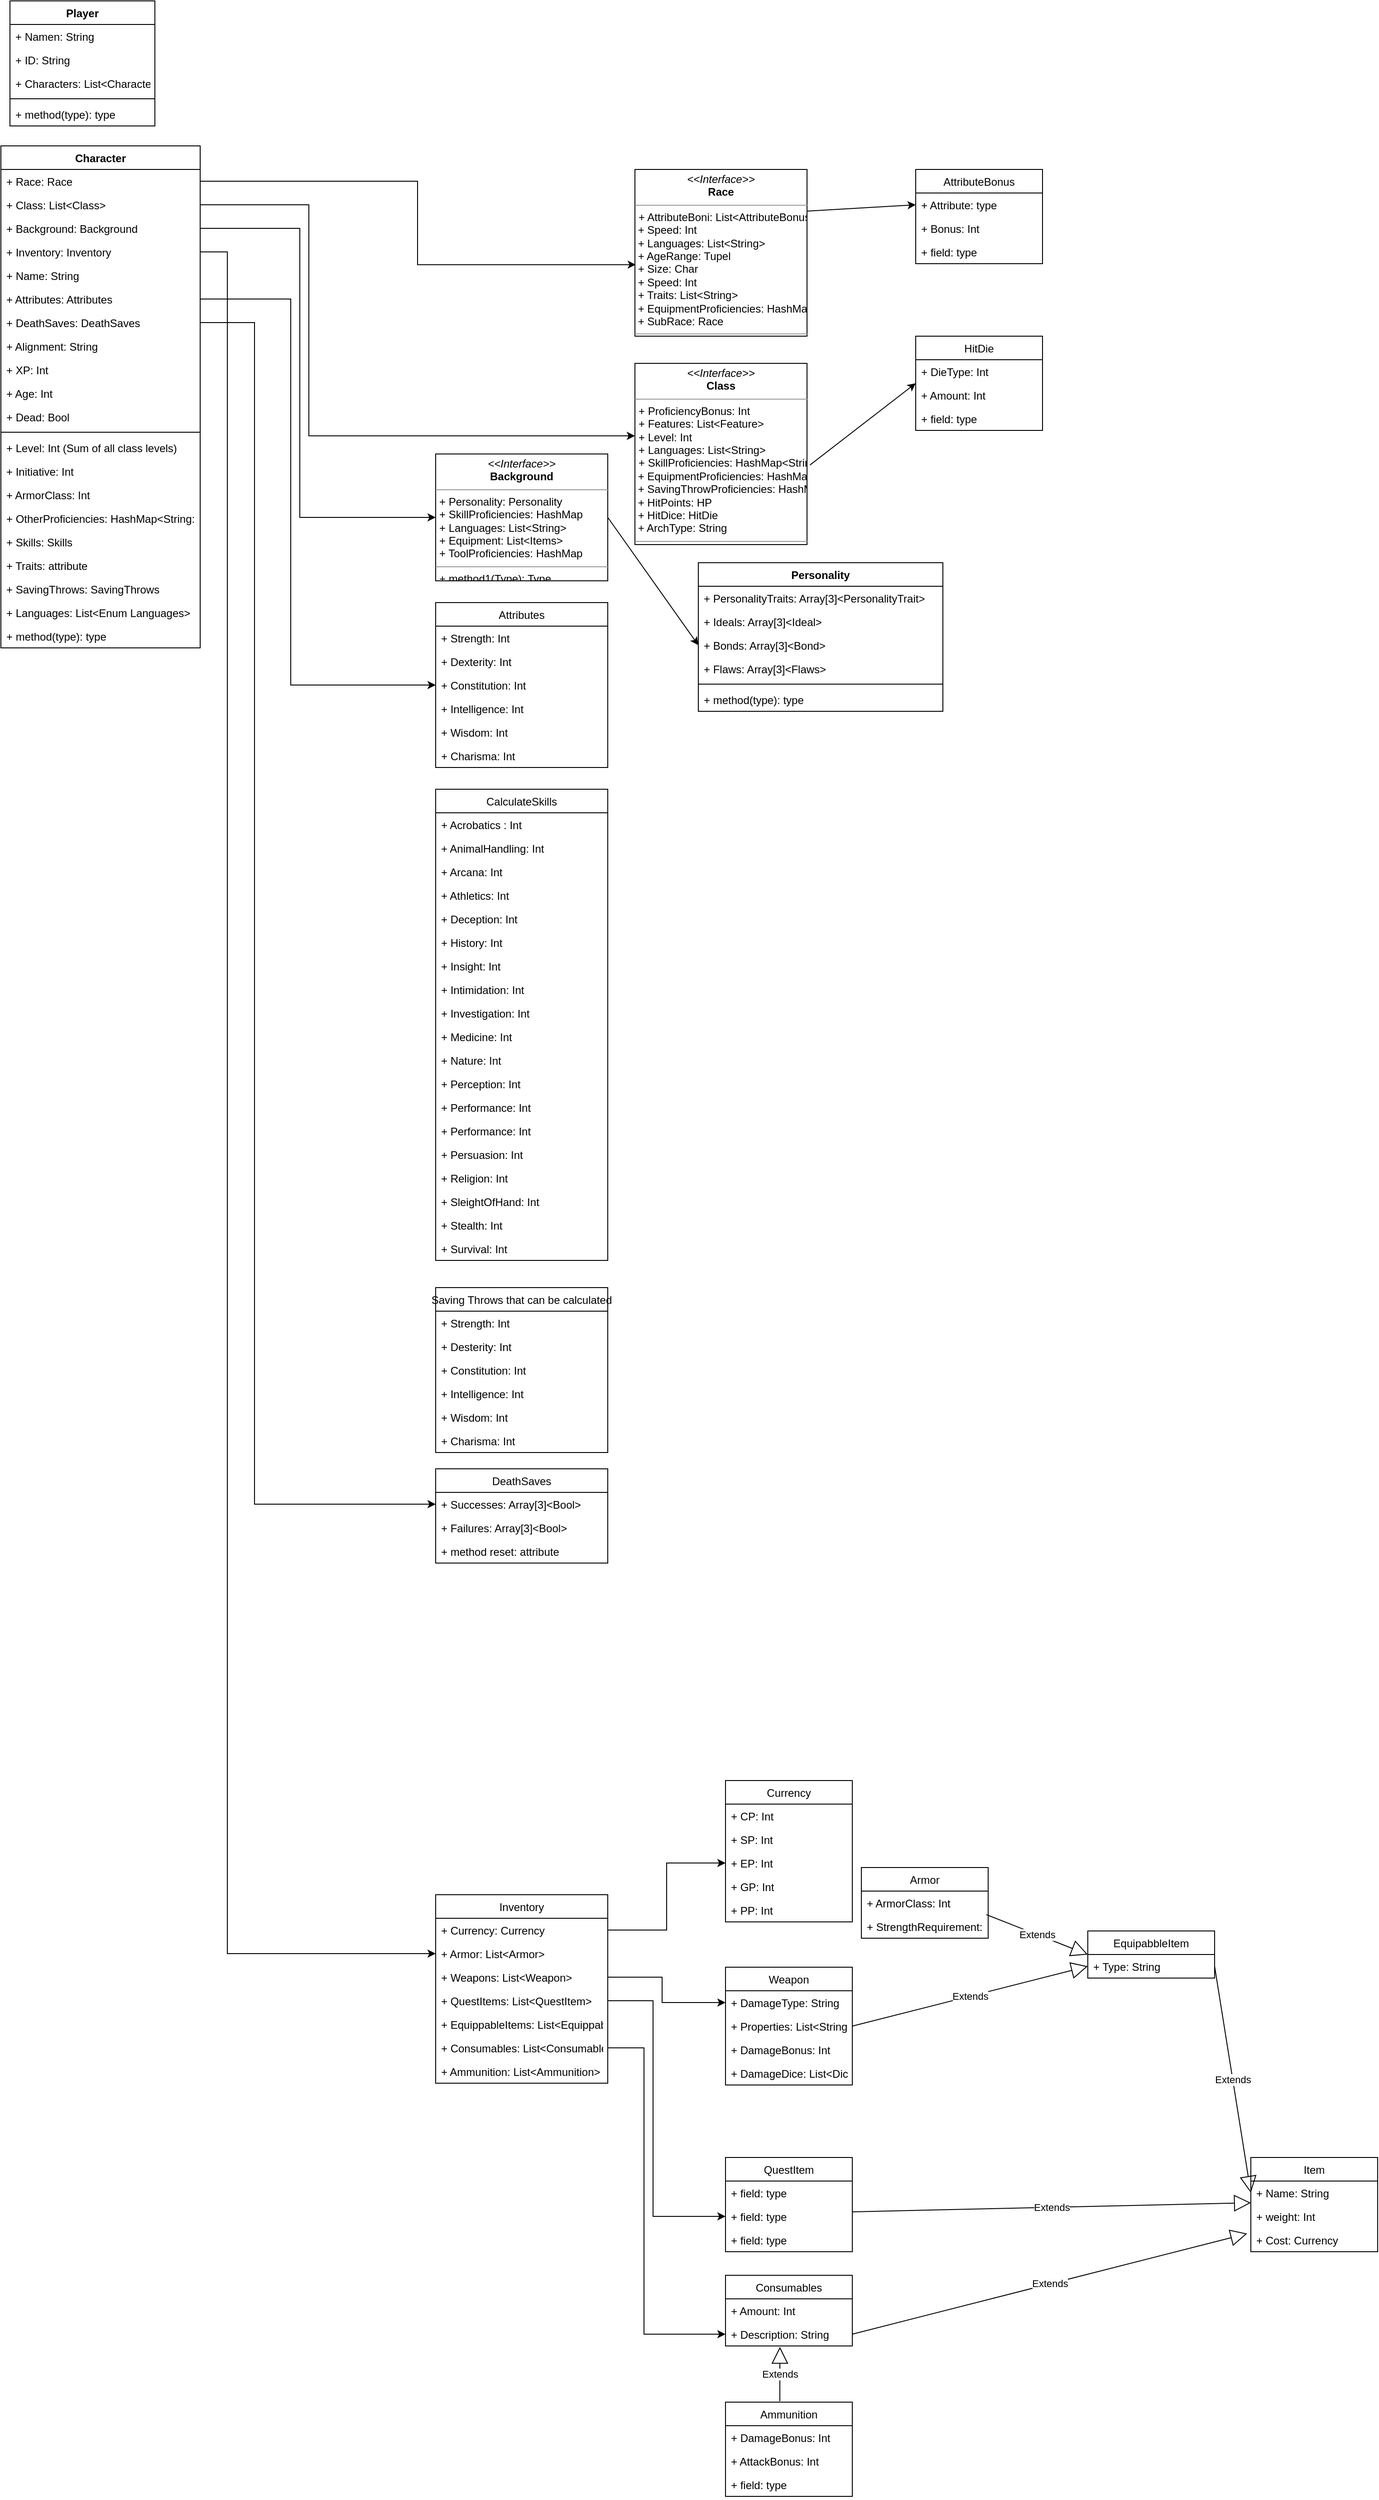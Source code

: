 <mxfile version="16.5.1" type="device"><diagram id="pQQle0h4CPvbB_o-9YoB" name="Page-1"><mxGraphModel dx="1955" dy="996" grid="1" gridSize="10" guides="1" tooltips="1" connect="1" arrows="1" fold="1" page="1" pageScale="1" pageWidth="850" pageHeight="1100" math="0" shadow="0"><root><mxCell id="0"/><mxCell id="1" parent="0"/><mxCell id="UUOZtd7zBGnRvkK7Kv6r-1" value="Character" style="swimlane;fontStyle=1;align=center;verticalAlign=top;childLayout=stackLayout;horizontal=1;startSize=26;horizontalStack=0;resizeParent=1;resizeParentMax=0;resizeLast=0;collapsible=1;marginBottom=0;" parent="1" vertex="1"><mxGeometry x="40" y="180" width="220" height="554" as="geometry"/></mxCell><mxCell id="UUOZtd7zBGnRvkK7Kv6r-2" value="+ Race: Race" style="text;strokeColor=none;fillColor=none;align=left;verticalAlign=top;spacingLeft=4;spacingRight=4;overflow=hidden;rotatable=0;points=[[0,0.5],[1,0.5]];portConstraint=eastwest;" parent="UUOZtd7zBGnRvkK7Kv6r-1" vertex="1"><mxGeometry y="26" width="220" height="26" as="geometry"/></mxCell><mxCell id="UUOZtd7zBGnRvkK7Kv6r-5" value="+ Class: List&lt;Class&gt;" style="text;strokeColor=none;fillColor=none;align=left;verticalAlign=top;spacingLeft=4;spacingRight=4;overflow=hidden;rotatable=0;points=[[0,0.5],[1,0.5]];portConstraint=eastwest;" parent="UUOZtd7zBGnRvkK7Kv6r-1" vertex="1"><mxGeometry y="52" width="220" height="26" as="geometry"/></mxCell><mxCell id="UUOZtd7zBGnRvkK7Kv6r-7" value="+ Background: Background" style="text;strokeColor=none;fillColor=none;align=left;verticalAlign=top;spacingLeft=4;spacingRight=4;overflow=hidden;rotatable=0;points=[[0,0.5],[1,0.5]];portConstraint=eastwest;" parent="UUOZtd7zBGnRvkK7Kv6r-1" vertex="1"><mxGeometry y="78" width="220" height="26" as="geometry"/></mxCell><mxCell id="UUOZtd7zBGnRvkK7Kv6r-8" value="+ Inventory: Inventory" style="text;strokeColor=none;fillColor=none;align=left;verticalAlign=top;spacingLeft=4;spacingRight=4;overflow=hidden;rotatable=0;points=[[0,0.5],[1,0.5]];portConstraint=eastwest;" parent="UUOZtd7zBGnRvkK7Kv6r-1" vertex="1"><mxGeometry y="104" width="220" height="26" as="geometry"/></mxCell><mxCell id="UUOZtd7zBGnRvkK7Kv6r-9" value="+ Name: String" style="text;strokeColor=none;fillColor=none;align=left;verticalAlign=top;spacingLeft=4;spacingRight=4;overflow=hidden;rotatable=0;points=[[0,0.5],[1,0.5]];portConstraint=eastwest;" parent="UUOZtd7zBGnRvkK7Kv6r-1" vertex="1"><mxGeometry y="130" width="220" height="26" as="geometry"/></mxCell><mxCell id="UUOZtd7zBGnRvkK7Kv6r-10" value="+ Attributes: Attributes" style="text;strokeColor=none;fillColor=none;align=left;verticalAlign=top;spacingLeft=4;spacingRight=4;overflow=hidden;rotatable=0;points=[[0,0.5],[1,0.5]];portConstraint=eastwest;" parent="UUOZtd7zBGnRvkK7Kv6r-1" vertex="1"><mxGeometry y="156" width="220" height="26" as="geometry"/></mxCell><mxCell id="UUOZtd7zBGnRvkK7Kv6r-14" value="+ DeathSaves: DeathSaves" style="text;strokeColor=none;fillColor=none;align=left;verticalAlign=top;spacingLeft=4;spacingRight=4;overflow=hidden;rotatable=0;points=[[0,0.5],[1,0.5]];portConstraint=eastwest;" parent="UUOZtd7zBGnRvkK7Kv6r-1" vertex="1"><mxGeometry y="182" width="220" height="26" as="geometry"/></mxCell><mxCell id="UUOZtd7zBGnRvkK7Kv6r-42" value="+ Alignment: String" style="text;strokeColor=none;fillColor=none;align=left;verticalAlign=top;spacingLeft=4;spacingRight=4;overflow=hidden;rotatable=0;points=[[0,0.5],[1,0.5]];portConstraint=eastwest;" parent="UUOZtd7zBGnRvkK7Kv6r-1" vertex="1"><mxGeometry y="208" width="220" height="26" as="geometry"/></mxCell><mxCell id="UUOZtd7zBGnRvkK7Kv6r-41" value="+ XP: Int" style="text;strokeColor=none;fillColor=none;align=left;verticalAlign=top;spacingLeft=4;spacingRight=4;overflow=hidden;rotatable=0;points=[[0,0.5],[1,0.5]];portConstraint=eastwest;" parent="UUOZtd7zBGnRvkK7Kv6r-1" vertex="1"><mxGeometry y="234" width="220" height="26" as="geometry"/></mxCell><mxCell id="5Nm4wAZfGLVdlcgOUGlg-1" value="+ Age: Int" style="text;strokeColor=none;fillColor=none;align=left;verticalAlign=top;spacingLeft=4;spacingRight=4;overflow=hidden;rotatable=0;points=[[0,0.5],[1,0.5]];portConstraint=eastwest;" vertex="1" parent="UUOZtd7zBGnRvkK7Kv6r-1"><mxGeometry y="260" width="220" height="26" as="geometry"/></mxCell><mxCell id="5Nm4wAZfGLVdlcgOUGlg-20" value="+ Dead: Bool" style="text;strokeColor=none;fillColor=none;align=left;verticalAlign=top;spacingLeft=4;spacingRight=4;overflow=hidden;rotatable=0;points=[[0,0.5],[1,0.5]];portConstraint=eastwest;" vertex="1" parent="UUOZtd7zBGnRvkK7Kv6r-1"><mxGeometry y="286" width="220" height="26" as="geometry"/></mxCell><mxCell id="UUOZtd7zBGnRvkK7Kv6r-3" value="" style="line;strokeWidth=1;fillColor=none;align=left;verticalAlign=middle;spacingTop=-1;spacingLeft=3;spacingRight=3;rotatable=0;labelPosition=right;points=[];portConstraint=eastwest;" parent="UUOZtd7zBGnRvkK7Kv6r-1" vertex="1"><mxGeometry y="312" width="220" height="8" as="geometry"/></mxCell><mxCell id="UUOZtd7zBGnRvkK7Kv6r-40" value="+ Level: Int (Sum of all class levels)" style="text;strokeColor=none;fillColor=none;align=left;verticalAlign=top;spacingLeft=4;spacingRight=4;overflow=hidden;rotatable=0;points=[[0,0.5],[1,0.5]];portConstraint=eastwest;" parent="UUOZtd7zBGnRvkK7Kv6r-1" vertex="1"><mxGeometry y="320" width="220" height="26" as="geometry"/></mxCell><mxCell id="UUOZtd7zBGnRvkK7Kv6r-16" value="+ Initiative: Int" style="text;strokeColor=none;fillColor=none;align=left;verticalAlign=top;spacingLeft=4;spacingRight=4;overflow=hidden;rotatable=0;points=[[0,0.5],[1,0.5]];portConstraint=eastwest;" parent="UUOZtd7zBGnRvkK7Kv6r-1" vertex="1"><mxGeometry y="346" width="220" height="26" as="geometry"/></mxCell><mxCell id="UUOZtd7zBGnRvkK7Kv6r-15" value="+ ArmorClass: Int" style="text;strokeColor=none;fillColor=none;align=left;verticalAlign=top;spacingLeft=4;spacingRight=4;overflow=hidden;rotatable=0;points=[[0,0.5],[1,0.5]];portConstraint=eastwest;" parent="UUOZtd7zBGnRvkK7Kv6r-1" vertex="1"><mxGeometry y="372" width="220" height="26" as="geometry"/></mxCell><mxCell id="UUOZtd7zBGnRvkK7Kv6r-20" value="+ OtherProficiencies: HashMap&lt;String:Bool&gt;" style="text;strokeColor=none;fillColor=none;align=left;verticalAlign=top;spacingLeft=4;spacingRight=4;overflow=hidden;rotatable=0;points=[[0,0.5],[1,0.5]];portConstraint=eastwest;" parent="UUOZtd7zBGnRvkK7Kv6r-1" vertex="1"><mxGeometry y="398" width="220" height="26" as="geometry"/></mxCell><mxCell id="UUOZtd7zBGnRvkK7Kv6r-11" value="+ Skills: Skills" style="text;strokeColor=none;fillColor=none;align=left;verticalAlign=top;spacingLeft=4;spacingRight=4;overflow=hidden;rotatable=0;points=[[0,0.5],[1,0.5]];portConstraint=eastwest;" parent="UUOZtd7zBGnRvkK7Kv6r-1" vertex="1"><mxGeometry y="424" width="220" height="26" as="geometry"/></mxCell><mxCell id="UUOZtd7zBGnRvkK7Kv6r-22" value="+ Traits: attribute" style="text;strokeColor=none;fillColor=none;align=left;verticalAlign=top;spacingLeft=4;spacingRight=4;overflow=hidden;rotatable=0;points=[[0,0.5],[1,0.5]];portConstraint=eastwest;" parent="UUOZtd7zBGnRvkK7Kv6r-1" vertex="1"><mxGeometry y="450" width="220" height="26" as="geometry"/></mxCell><mxCell id="UUOZtd7zBGnRvkK7Kv6r-87" value="+ SavingThrows: SavingThrows" style="text;strokeColor=none;fillColor=none;align=left;verticalAlign=top;spacingLeft=4;spacingRight=4;overflow=hidden;rotatable=0;points=[[0,0.5],[1,0.5]];portConstraint=eastwest;" parent="UUOZtd7zBGnRvkK7Kv6r-1" vertex="1"><mxGeometry y="476" width="220" height="26" as="geometry"/></mxCell><mxCell id="UUOZtd7zBGnRvkK7Kv6r-23" value="+ Languages: List&lt;Enum Languages&gt;" style="text;strokeColor=none;fillColor=none;align=left;verticalAlign=top;spacingLeft=4;spacingRight=4;overflow=hidden;rotatable=0;points=[[0,0.5],[1,0.5]];portConstraint=eastwest;" parent="UUOZtd7zBGnRvkK7Kv6r-1" vertex="1"><mxGeometry y="502" width="220" height="26" as="geometry"/></mxCell><mxCell id="UUOZtd7zBGnRvkK7Kv6r-4" value="+ method(type): type" style="text;strokeColor=none;fillColor=none;align=left;verticalAlign=top;spacingLeft=4;spacingRight=4;overflow=hidden;rotatable=0;points=[[0,0.5],[1,0.5]];portConstraint=eastwest;" parent="UUOZtd7zBGnRvkK7Kv6r-1" vertex="1"><mxGeometry y="528" width="220" height="26" as="geometry"/></mxCell><mxCell id="UUOZtd7zBGnRvkK7Kv6r-43" value="Personality" style="swimlane;fontStyle=1;align=center;verticalAlign=top;childLayout=stackLayout;horizontal=1;startSize=26;horizontalStack=0;resizeParent=1;resizeParentMax=0;resizeLast=0;collapsible=1;marginBottom=0;" parent="1" vertex="1"><mxGeometry x="810" y="640" width="270" height="164" as="geometry"/></mxCell><mxCell id="UUOZtd7zBGnRvkK7Kv6r-44" value="+ PersonalityTraits: Array[3]&lt;PersonalityTrait&gt;" style="text;strokeColor=none;fillColor=none;align=left;verticalAlign=top;spacingLeft=4;spacingRight=4;overflow=hidden;rotatable=0;points=[[0,0.5],[1,0.5]];portConstraint=eastwest;" parent="UUOZtd7zBGnRvkK7Kv6r-43" vertex="1"><mxGeometry y="26" width="270" height="26" as="geometry"/></mxCell><mxCell id="UUOZtd7zBGnRvkK7Kv6r-47" value="+ Ideals: Array[3]&lt;Ideal&gt;" style="text;strokeColor=none;fillColor=none;align=left;verticalAlign=top;spacingLeft=4;spacingRight=4;overflow=hidden;rotatable=0;points=[[0,0.5],[1,0.5]];portConstraint=eastwest;" parent="UUOZtd7zBGnRvkK7Kv6r-43" vertex="1"><mxGeometry y="52" width="270" height="26" as="geometry"/></mxCell><mxCell id="UUOZtd7zBGnRvkK7Kv6r-48" value="+ Bonds: Array[3]&lt;Bond&gt;" style="text;strokeColor=none;fillColor=none;align=left;verticalAlign=top;spacingLeft=4;spacingRight=4;overflow=hidden;rotatable=0;points=[[0,0.5],[1,0.5]];portConstraint=eastwest;" parent="UUOZtd7zBGnRvkK7Kv6r-43" vertex="1"><mxGeometry y="78" width="270" height="26" as="geometry"/></mxCell><mxCell id="UUOZtd7zBGnRvkK7Kv6r-49" value="+ Flaws: Array[3]&lt;Flaws&gt;" style="text;strokeColor=none;fillColor=none;align=left;verticalAlign=top;spacingLeft=4;spacingRight=4;overflow=hidden;rotatable=0;points=[[0,0.5],[1,0.5]];portConstraint=eastwest;" parent="UUOZtd7zBGnRvkK7Kv6r-43" vertex="1"><mxGeometry y="104" width="270" height="26" as="geometry"/></mxCell><mxCell id="UUOZtd7zBGnRvkK7Kv6r-45" value="" style="line;strokeWidth=1;fillColor=none;align=left;verticalAlign=middle;spacingTop=-1;spacingLeft=3;spacingRight=3;rotatable=0;labelPosition=right;points=[];portConstraint=eastwest;" parent="UUOZtd7zBGnRvkK7Kv6r-43" vertex="1"><mxGeometry y="130" width="270" height="8" as="geometry"/></mxCell><mxCell id="UUOZtd7zBGnRvkK7Kv6r-46" value="+ method(type): type" style="text;strokeColor=none;fillColor=none;align=left;verticalAlign=top;spacingLeft=4;spacingRight=4;overflow=hidden;rotatable=0;points=[[0,0.5],[1,0.5]];portConstraint=eastwest;" parent="UUOZtd7zBGnRvkK7Kv6r-43" vertex="1"><mxGeometry y="138" width="270" height="26" as="geometry"/></mxCell><mxCell id="UUOZtd7zBGnRvkK7Kv6r-57" value="&lt;p style=&quot;margin: 0px ; margin-top: 4px ; text-align: center&quot;&gt;&lt;i&gt;&amp;lt;&amp;lt;Interface&amp;gt;&amp;gt;&lt;/i&gt;&lt;br&gt;&lt;b&gt;Background&lt;/b&gt;&lt;/p&gt;&lt;hr size=&quot;1&quot;&gt;&lt;p style=&quot;margin: 0px ; margin-left: 4px&quot;&gt;+ Personality: Personality&lt;br&gt;+ SkillProficiencies: HashMap&lt;/p&gt;&lt;p style=&quot;margin: 0px ; margin-left: 4px&quot;&gt;+ Languages: List&amp;lt;String&amp;gt;&lt;/p&gt;&lt;p style=&quot;margin: 0px ; margin-left: 4px&quot;&gt;+ Equipment: List&amp;lt;Items&amp;gt;&lt;/p&gt;&lt;p style=&quot;margin: 0px ; margin-left: 4px&quot;&gt;+ ToolProficiencies: HashMap&lt;/p&gt;&lt;hr size=&quot;1&quot;&gt;&lt;p style=&quot;margin: 0px ; margin-left: 4px&quot;&gt;+ method1(Type): Type&lt;br&gt;+ method2(Type, Type): Type&lt;/p&gt;" style="verticalAlign=top;align=left;overflow=fill;fontSize=12;fontFamily=Helvetica;html=1;" parent="1" vertex="1"><mxGeometry x="520" y="520" width="190" height="140" as="geometry"/></mxCell><mxCell id="UUOZtd7zBGnRvkK7Kv6r-58" value="&lt;p style=&quot;margin: 0px ; margin-top: 4px ; text-align: center&quot;&gt;&lt;i&gt;&amp;lt;&amp;lt;Interface&amp;gt;&amp;gt;&lt;/i&gt;&lt;br&gt;&lt;b&gt;Class&lt;/b&gt;&lt;/p&gt;&lt;hr size=&quot;1&quot;&gt;&lt;p style=&quot;margin: 0px ; margin-left: 4px&quot;&gt;+ ProficiencyBonus: Int&lt;br&gt;+ Features: List&amp;lt;Feature&amp;gt;&lt;/p&gt;&lt;p style=&quot;margin: 0px ; margin-left: 4px&quot;&gt;+ Level: Int&lt;/p&gt;&lt;p style=&quot;margin: 0px ; margin-left: 4px&quot;&gt;+ Languages: List&amp;lt;String&amp;gt;&lt;span&gt;&amp;nbsp;&lt;/span&gt;&lt;/p&gt;&lt;p style=&quot;margin: 0px ; margin-left: 4px&quot;&gt;+ SkillProficiencies: HashMap&amp;lt;String:Bool&amp;gt;&lt;/p&gt;&amp;nbsp;+ EquipmentProficiencies: HashMap&amp;lt;String:Bool&amp;gt;&lt;br&gt;&amp;nbsp;+ SavingThrowProficiencies: HashMap&amp;lt;String:Bool&amp;gt;&lt;br&gt;&amp;nbsp;+ HitPoints: HP&lt;br&gt;&amp;nbsp;+ HitDice: HitDie&lt;br&gt;&amp;nbsp;+ ArchType: String&lt;br&gt;&lt;hr size=&quot;1&quot;&gt;&lt;p style=&quot;margin: 0px ; margin-left: 4px&quot;&gt;+ method1(Type): Type&lt;br&gt;+ method2(Type, Type): Type&lt;/p&gt;" style="verticalAlign=top;align=left;overflow=fill;fontSize=12;fontFamily=Helvetica;html=1;" parent="1" vertex="1"><mxGeometry x="740" y="420" width="190" height="200" as="geometry"/></mxCell><mxCell id="UUOZtd7zBGnRvkK7Kv6r-59" value="&lt;p style=&quot;margin: 0px ; margin-top: 4px ; text-align: center&quot;&gt;&lt;i&gt;&amp;lt;&amp;lt;Interface&amp;gt;&amp;gt;&lt;/i&gt;&lt;br&gt;&lt;b&gt;Race&lt;/b&gt;&lt;/p&gt;&lt;hr size=&quot;1&quot;&gt;&lt;p style=&quot;margin: 0px ; margin-left: 4px&quot;&gt;+ AttributeBoni: List&amp;lt;AttributeBonus&amp;gt;&lt;br&gt;&lt;/p&gt;&amp;nbsp;+ Speed: Int&lt;br&gt;&amp;nbsp;+ Languages: List&amp;lt;String&amp;gt;&lt;br&gt;&amp;nbsp;+ AgeRange: Tupel&lt;br&gt;&amp;nbsp;+ Size: Char&lt;br&gt;&amp;nbsp;+ Speed: Int&lt;br&gt;&amp;nbsp;+ Traits: List&amp;lt;String&amp;gt;&lt;br&gt;&amp;nbsp;+ EquipmentProficiencies: HashMap&amp;lt;String:Bool&amp;gt;&lt;br&gt;&amp;nbsp;+ SubRace: Race&lt;br&gt;&lt;hr size=&quot;1&quot;&gt;&lt;p style=&quot;margin: 0px ; margin-left: 4px&quot;&gt;+ method1(Type): Type&lt;br&gt;+ method2(Type, Type): Type&lt;/p&gt;" style="verticalAlign=top;align=left;overflow=fill;fontSize=12;fontFamily=Helvetica;html=1;" parent="1" vertex="1"><mxGeometry x="740" y="206" width="190" height="184" as="geometry"/></mxCell><mxCell id="UUOZtd7zBGnRvkK7Kv6r-60" value="Attributes" style="swimlane;fontStyle=0;childLayout=stackLayout;horizontal=1;startSize=26;fillColor=none;horizontalStack=0;resizeParent=1;resizeParentMax=0;resizeLast=0;collapsible=1;marginBottom=0;" parent="1" vertex="1"><mxGeometry x="520" y="684" width="190" height="182" as="geometry"/></mxCell><mxCell id="UUOZtd7zBGnRvkK7Kv6r-61" value="+ Strength: Int" style="text;strokeColor=none;fillColor=none;align=left;verticalAlign=top;spacingLeft=4;spacingRight=4;overflow=hidden;rotatable=0;points=[[0,0.5],[1,0.5]];portConstraint=eastwest;" parent="UUOZtd7zBGnRvkK7Kv6r-60" vertex="1"><mxGeometry y="26" width="190" height="26" as="geometry"/></mxCell><mxCell id="UUOZtd7zBGnRvkK7Kv6r-62" value="+ Dexterity: Int" style="text;strokeColor=none;fillColor=none;align=left;verticalAlign=top;spacingLeft=4;spacingRight=4;overflow=hidden;rotatable=0;points=[[0,0.5],[1,0.5]];portConstraint=eastwest;" parent="UUOZtd7zBGnRvkK7Kv6r-60" vertex="1"><mxGeometry y="52" width="190" height="26" as="geometry"/></mxCell><mxCell id="UUOZtd7zBGnRvkK7Kv6r-63" value="+ Constitution: Int" style="text;strokeColor=none;fillColor=none;align=left;verticalAlign=top;spacingLeft=4;spacingRight=4;overflow=hidden;rotatable=0;points=[[0,0.5],[1,0.5]];portConstraint=eastwest;" parent="UUOZtd7zBGnRvkK7Kv6r-60" vertex="1"><mxGeometry y="78" width="190" height="26" as="geometry"/></mxCell><mxCell id="UUOZtd7zBGnRvkK7Kv6r-64" value="+ Intelligence: Int" style="text;strokeColor=none;fillColor=none;align=left;verticalAlign=top;spacingLeft=4;spacingRight=4;overflow=hidden;rotatable=0;points=[[0,0.5],[1,0.5]];portConstraint=eastwest;" parent="UUOZtd7zBGnRvkK7Kv6r-60" vertex="1"><mxGeometry y="104" width="190" height="26" as="geometry"/></mxCell><mxCell id="UUOZtd7zBGnRvkK7Kv6r-65" value="+ Wisdom: Int" style="text;strokeColor=none;fillColor=none;align=left;verticalAlign=top;spacingLeft=4;spacingRight=4;overflow=hidden;rotatable=0;points=[[0,0.5],[1,0.5]];portConstraint=eastwest;" parent="UUOZtd7zBGnRvkK7Kv6r-60" vertex="1"><mxGeometry y="130" width="190" height="26" as="geometry"/></mxCell><mxCell id="UUOZtd7zBGnRvkK7Kv6r-66" value="+ Charisma: Int" style="text;strokeColor=none;fillColor=none;align=left;verticalAlign=top;spacingLeft=4;spacingRight=4;overflow=hidden;rotatable=0;points=[[0,0.5],[1,0.5]];portConstraint=eastwest;" parent="UUOZtd7zBGnRvkK7Kv6r-60" vertex="1"><mxGeometry y="156" width="190" height="26" as="geometry"/></mxCell><mxCell id="UUOZtd7zBGnRvkK7Kv6r-67" value="CalculateSkills" style="swimlane;fontStyle=0;childLayout=stackLayout;horizontal=1;startSize=26;fillColor=none;horizontalStack=0;resizeParent=1;resizeParentMax=0;resizeLast=0;collapsible=1;marginBottom=0;" parent="1" vertex="1"><mxGeometry x="520" y="890" width="190" height="520" as="geometry"/></mxCell><mxCell id="UUOZtd7zBGnRvkK7Kv6r-68" value="+ Acrobatics : Int" style="text;strokeColor=none;fillColor=none;align=left;verticalAlign=top;spacingLeft=4;spacingRight=4;overflow=hidden;rotatable=0;points=[[0,0.5],[1,0.5]];portConstraint=eastwest;" parent="UUOZtd7zBGnRvkK7Kv6r-67" vertex="1"><mxGeometry y="26" width="190" height="26" as="geometry"/></mxCell><mxCell id="UUOZtd7zBGnRvkK7Kv6r-69" value="+ AnimalHandling: Int" style="text;strokeColor=none;fillColor=none;align=left;verticalAlign=top;spacingLeft=4;spacingRight=4;overflow=hidden;rotatable=0;points=[[0,0.5],[1,0.5]];portConstraint=eastwest;" parent="UUOZtd7zBGnRvkK7Kv6r-67" vertex="1"><mxGeometry y="52" width="190" height="26" as="geometry"/></mxCell><mxCell id="UUOZtd7zBGnRvkK7Kv6r-70" value="+ Arcana: Int" style="text;strokeColor=none;fillColor=none;align=left;verticalAlign=top;spacingLeft=4;spacingRight=4;overflow=hidden;rotatable=0;points=[[0,0.5],[1,0.5]];portConstraint=eastwest;" parent="UUOZtd7zBGnRvkK7Kv6r-67" vertex="1"><mxGeometry y="78" width="190" height="26" as="geometry"/></mxCell><mxCell id="UUOZtd7zBGnRvkK7Kv6r-71" value="+ Athletics: Int" style="text;strokeColor=none;fillColor=none;align=left;verticalAlign=top;spacingLeft=4;spacingRight=4;overflow=hidden;rotatable=0;points=[[0,0.5],[1,0.5]];portConstraint=eastwest;" parent="UUOZtd7zBGnRvkK7Kv6r-67" vertex="1"><mxGeometry y="104" width="190" height="26" as="geometry"/></mxCell><mxCell id="UUOZtd7zBGnRvkK7Kv6r-72" value="+ Deception: Int" style="text;strokeColor=none;fillColor=none;align=left;verticalAlign=top;spacingLeft=4;spacingRight=4;overflow=hidden;rotatable=0;points=[[0,0.5],[1,0.5]];portConstraint=eastwest;" parent="UUOZtd7zBGnRvkK7Kv6r-67" vertex="1"><mxGeometry y="130" width="190" height="26" as="geometry"/></mxCell><mxCell id="UUOZtd7zBGnRvkK7Kv6r-73" value="+ History: Int" style="text;strokeColor=none;fillColor=none;align=left;verticalAlign=top;spacingLeft=4;spacingRight=4;overflow=hidden;rotatable=0;points=[[0,0.5],[1,0.5]];portConstraint=eastwest;" parent="UUOZtd7zBGnRvkK7Kv6r-67" vertex="1"><mxGeometry y="156" width="190" height="26" as="geometry"/></mxCell><mxCell id="UUOZtd7zBGnRvkK7Kv6r-74" value="+ Insight: Int" style="text;strokeColor=none;fillColor=none;align=left;verticalAlign=top;spacingLeft=4;spacingRight=4;overflow=hidden;rotatable=0;points=[[0,0.5],[1,0.5]];portConstraint=eastwest;" parent="UUOZtd7zBGnRvkK7Kv6r-67" vertex="1"><mxGeometry y="182" width="190" height="26" as="geometry"/></mxCell><mxCell id="UUOZtd7zBGnRvkK7Kv6r-75" value="+ Intimidation: Int" style="text;strokeColor=none;fillColor=none;align=left;verticalAlign=top;spacingLeft=4;spacingRight=4;overflow=hidden;rotatable=0;points=[[0,0.5],[1,0.5]];portConstraint=eastwest;" parent="UUOZtd7zBGnRvkK7Kv6r-67" vertex="1"><mxGeometry y="208" width="190" height="26" as="geometry"/></mxCell><mxCell id="UUOZtd7zBGnRvkK7Kv6r-76" value="+ Investigation: Int" style="text;strokeColor=none;fillColor=none;align=left;verticalAlign=top;spacingLeft=4;spacingRight=4;overflow=hidden;rotatable=0;points=[[0,0.5],[1,0.5]];portConstraint=eastwest;" parent="UUOZtd7zBGnRvkK7Kv6r-67" vertex="1"><mxGeometry y="234" width="190" height="26" as="geometry"/></mxCell><mxCell id="UUOZtd7zBGnRvkK7Kv6r-77" value="+ Medicine: Int" style="text;strokeColor=none;fillColor=none;align=left;verticalAlign=top;spacingLeft=4;spacingRight=4;overflow=hidden;rotatable=0;points=[[0,0.5],[1,0.5]];portConstraint=eastwest;" parent="UUOZtd7zBGnRvkK7Kv6r-67" vertex="1"><mxGeometry y="260" width="190" height="26" as="geometry"/></mxCell><mxCell id="UUOZtd7zBGnRvkK7Kv6r-78" value="+ Nature: Int" style="text;strokeColor=none;fillColor=none;align=left;verticalAlign=top;spacingLeft=4;spacingRight=4;overflow=hidden;rotatable=0;points=[[0,0.5],[1,0.5]];portConstraint=eastwest;" parent="UUOZtd7zBGnRvkK7Kv6r-67" vertex="1"><mxGeometry y="286" width="190" height="26" as="geometry"/></mxCell><mxCell id="UUOZtd7zBGnRvkK7Kv6r-79" value="+ Perception: Int" style="text;strokeColor=none;fillColor=none;align=left;verticalAlign=top;spacingLeft=4;spacingRight=4;overflow=hidden;rotatable=0;points=[[0,0.5],[1,0.5]];portConstraint=eastwest;" parent="UUOZtd7zBGnRvkK7Kv6r-67" vertex="1"><mxGeometry y="312" width="190" height="26" as="geometry"/></mxCell><mxCell id="UUOZtd7zBGnRvkK7Kv6r-80" value="+ Performance: Int" style="text;strokeColor=none;fillColor=none;align=left;verticalAlign=top;spacingLeft=4;spacingRight=4;overflow=hidden;rotatable=0;points=[[0,0.5],[1,0.5]];portConstraint=eastwest;" parent="UUOZtd7zBGnRvkK7Kv6r-67" vertex="1"><mxGeometry y="338" width="190" height="26" as="geometry"/></mxCell><mxCell id="UUOZtd7zBGnRvkK7Kv6r-81" value="+ Performance: Int" style="text;strokeColor=none;fillColor=none;align=left;verticalAlign=top;spacingLeft=4;spacingRight=4;overflow=hidden;rotatable=0;points=[[0,0.5],[1,0.5]];portConstraint=eastwest;" parent="UUOZtd7zBGnRvkK7Kv6r-67" vertex="1"><mxGeometry y="364" width="190" height="26" as="geometry"/></mxCell><mxCell id="UUOZtd7zBGnRvkK7Kv6r-82" value="+ Persuasion: Int" style="text;strokeColor=none;fillColor=none;align=left;verticalAlign=top;spacingLeft=4;spacingRight=4;overflow=hidden;rotatable=0;points=[[0,0.5],[1,0.5]];portConstraint=eastwest;" parent="UUOZtd7zBGnRvkK7Kv6r-67" vertex="1"><mxGeometry y="390" width="190" height="26" as="geometry"/></mxCell><mxCell id="UUOZtd7zBGnRvkK7Kv6r-83" value="+ Religion: Int" style="text;strokeColor=none;fillColor=none;align=left;verticalAlign=top;spacingLeft=4;spacingRight=4;overflow=hidden;rotatable=0;points=[[0,0.5],[1,0.5]];portConstraint=eastwest;" parent="UUOZtd7zBGnRvkK7Kv6r-67" vertex="1"><mxGeometry y="416" width="190" height="26" as="geometry"/></mxCell><mxCell id="UUOZtd7zBGnRvkK7Kv6r-84" value="+ SleightOfHand: Int" style="text;strokeColor=none;fillColor=none;align=left;verticalAlign=top;spacingLeft=4;spacingRight=4;overflow=hidden;rotatable=0;points=[[0,0.5],[1,0.5]];portConstraint=eastwest;" parent="UUOZtd7zBGnRvkK7Kv6r-67" vertex="1"><mxGeometry y="442" width="190" height="26" as="geometry"/></mxCell><mxCell id="UUOZtd7zBGnRvkK7Kv6r-85" value="+ Stealth: Int" style="text;strokeColor=none;fillColor=none;align=left;verticalAlign=top;spacingLeft=4;spacingRight=4;overflow=hidden;rotatable=0;points=[[0,0.5],[1,0.5]];portConstraint=eastwest;" parent="UUOZtd7zBGnRvkK7Kv6r-67" vertex="1"><mxGeometry y="468" width="190" height="26" as="geometry"/></mxCell><mxCell id="UUOZtd7zBGnRvkK7Kv6r-86" value="+ Survival: Int" style="text;strokeColor=none;fillColor=none;align=left;verticalAlign=top;spacingLeft=4;spacingRight=4;overflow=hidden;rotatable=0;points=[[0,0.5],[1,0.5]];portConstraint=eastwest;" parent="UUOZtd7zBGnRvkK7Kv6r-67" vertex="1"><mxGeometry y="494" width="190" height="26" as="geometry"/></mxCell><mxCell id="UUOZtd7zBGnRvkK7Kv6r-88" value="Saving Throws that can be calculated" style="swimlane;fontStyle=0;childLayout=stackLayout;horizontal=1;startSize=26;fillColor=none;horizontalStack=0;resizeParent=1;resizeParentMax=0;resizeLast=0;collapsible=1;marginBottom=0;" parent="1" vertex="1"><mxGeometry x="520" y="1440" width="190" height="182" as="geometry"/></mxCell><mxCell id="UUOZtd7zBGnRvkK7Kv6r-89" value="+ Strength: Int" style="text;strokeColor=none;fillColor=none;align=left;verticalAlign=top;spacingLeft=4;spacingRight=4;overflow=hidden;rotatable=0;points=[[0,0.5],[1,0.5]];portConstraint=eastwest;" parent="UUOZtd7zBGnRvkK7Kv6r-88" vertex="1"><mxGeometry y="26" width="190" height="26" as="geometry"/></mxCell><mxCell id="UUOZtd7zBGnRvkK7Kv6r-90" value="+ Desterity: Int" style="text;strokeColor=none;fillColor=none;align=left;verticalAlign=top;spacingLeft=4;spacingRight=4;overflow=hidden;rotatable=0;points=[[0,0.5],[1,0.5]];portConstraint=eastwest;" parent="UUOZtd7zBGnRvkK7Kv6r-88" vertex="1"><mxGeometry y="52" width="190" height="26" as="geometry"/></mxCell><mxCell id="UUOZtd7zBGnRvkK7Kv6r-91" value="+ Constitution: Int" style="text;strokeColor=none;fillColor=none;align=left;verticalAlign=top;spacingLeft=4;spacingRight=4;overflow=hidden;rotatable=0;points=[[0,0.5],[1,0.5]];portConstraint=eastwest;" parent="UUOZtd7zBGnRvkK7Kv6r-88" vertex="1"><mxGeometry y="78" width="190" height="26" as="geometry"/></mxCell><mxCell id="UUOZtd7zBGnRvkK7Kv6r-92" value="+ Intelligence: Int" style="text;strokeColor=none;fillColor=none;align=left;verticalAlign=top;spacingLeft=4;spacingRight=4;overflow=hidden;rotatable=0;points=[[0,0.5],[1,0.5]];portConstraint=eastwest;" parent="UUOZtd7zBGnRvkK7Kv6r-88" vertex="1"><mxGeometry y="104" width="190" height="26" as="geometry"/></mxCell><mxCell id="UUOZtd7zBGnRvkK7Kv6r-93" value="+ Wisdom: Int" style="text;strokeColor=none;fillColor=none;align=left;verticalAlign=top;spacingLeft=4;spacingRight=4;overflow=hidden;rotatable=0;points=[[0,0.5],[1,0.5]];portConstraint=eastwest;" parent="UUOZtd7zBGnRvkK7Kv6r-88" vertex="1"><mxGeometry y="130" width="190" height="26" as="geometry"/></mxCell><mxCell id="UUOZtd7zBGnRvkK7Kv6r-94" value="+ Charisma: Int" style="text;strokeColor=none;fillColor=none;align=left;verticalAlign=top;spacingLeft=4;spacingRight=4;overflow=hidden;rotatable=0;points=[[0,0.5],[1,0.5]];portConstraint=eastwest;" parent="UUOZtd7zBGnRvkK7Kv6r-88" vertex="1"><mxGeometry y="156" width="190" height="26" as="geometry"/></mxCell><mxCell id="UUOZtd7zBGnRvkK7Kv6r-99" value="DeathSaves" style="swimlane;fontStyle=0;childLayout=stackLayout;horizontal=1;startSize=26;fillColor=none;horizontalStack=0;resizeParent=1;resizeParentMax=0;resizeLast=0;collapsible=1;marginBottom=0;" parent="1" vertex="1"><mxGeometry x="520" y="1640" width="190" height="104" as="geometry"/></mxCell><mxCell id="UUOZtd7zBGnRvkK7Kv6r-100" value="+ Successes: Array[3]&lt;Bool&gt;" style="text;strokeColor=none;fillColor=none;align=left;verticalAlign=top;spacingLeft=4;spacingRight=4;overflow=hidden;rotatable=0;points=[[0,0.5],[1,0.5]];portConstraint=eastwest;" parent="UUOZtd7zBGnRvkK7Kv6r-99" vertex="1"><mxGeometry y="26" width="190" height="26" as="geometry"/></mxCell><mxCell id="UUOZtd7zBGnRvkK7Kv6r-101" value="+ Failures: Array[3]&lt;Bool&gt;" style="text;strokeColor=none;fillColor=none;align=left;verticalAlign=top;spacingLeft=4;spacingRight=4;overflow=hidden;rotatable=0;points=[[0,0.5],[1,0.5]];portConstraint=eastwest;" parent="UUOZtd7zBGnRvkK7Kv6r-99" vertex="1"><mxGeometry y="52" width="190" height="26" as="geometry"/></mxCell><mxCell id="5Nm4wAZfGLVdlcgOUGlg-21" value="+ method reset: attribute" style="text;strokeColor=none;fillColor=none;align=left;verticalAlign=top;spacingLeft=4;spacingRight=4;overflow=hidden;rotatable=0;points=[[0,0.5],[1,0.5]];portConstraint=eastwest;" vertex="1" parent="UUOZtd7zBGnRvkK7Kv6r-99"><mxGeometry y="78" width="190" height="26" as="geometry"/></mxCell><mxCell id="UUOZtd7zBGnRvkK7Kv6r-111" style="edgeStyle=orthogonalEdgeStyle;rounded=0;orthogonalLoop=1;jettySize=auto;html=1;entryX=0.005;entryY=0.571;entryDx=0;entryDy=0;entryPerimeter=0;" parent="1" source="UUOZtd7zBGnRvkK7Kv6r-2" target="UUOZtd7zBGnRvkK7Kv6r-59" edge="1"><mxGeometry relative="1" as="geometry"/></mxCell><mxCell id="UUOZtd7zBGnRvkK7Kv6r-112" style="edgeStyle=orthogonalEdgeStyle;rounded=0;orthogonalLoop=1;jettySize=auto;html=1;" parent="1" source="UUOZtd7zBGnRvkK7Kv6r-5" edge="1"><mxGeometry relative="1" as="geometry"><Array as="points"><mxPoint x="380" y="245"/><mxPoint x="380" y="500"/><mxPoint x="740" y="500"/></Array><mxPoint x="740" y="500" as="targetPoint"/></mxGeometry></mxCell><mxCell id="UUOZtd7zBGnRvkK7Kv6r-114" style="edgeStyle=orthogonalEdgeStyle;rounded=0;orthogonalLoop=1;jettySize=auto;html=1;entryX=0;entryY=0.5;entryDx=0;entryDy=0;" parent="1" source="UUOZtd7zBGnRvkK7Kv6r-7" target="UUOZtd7zBGnRvkK7Kv6r-57" edge="1"><mxGeometry relative="1" as="geometry"><Array as="points"><mxPoint x="370" y="271"/><mxPoint x="370" y="590"/></Array></mxGeometry></mxCell><mxCell id="UUOZtd7zBGnRvkK7Kv6r-115" style="edgeStyle=orthogonalEdgeStyle;rounded=0;orthogonalLoop=1;jettySize=auto;html=1;entryX=0;entryY=0.5;entryDx=0;entryDy=0;" parent="1" source="UUOZtd7zBGnRvkK7Kv6r-10" target="UUOZtd7zBGnRvkK7Kv6r-63" edge="1"><mxGeometry relative="1" as="geometry"><Array as="points"><mxPoint x="360" y="349"/><mxPoint x="360" y="775"/></Array></mxGeometry></mxCell><mxCell id="UUOZtd7zBGnRvkK7Kv6r-118" style="edgeStyle=orthogonalEdgeStyle;rounded=0;orthogonalLoop=1;jettySize=auto;html=1;entryX=0;entryY=0.5;entryDx=0;entryDy=0;" parent="1" source="UUOZtd7zBGnRvkK7Kv6r-14" target="UUOZtd7zBGnRvkK7Kv6r-100" edge="1"><mxGeometry relative="1" as="geometry"><Array as="points"><mxPoint x="320" y="375"/><mxPoint x="320" y="1679"/></Array></mxGeometry></mxCell><mxCell id="UUOZtd7zBGnRvkK7Kv6r-122" value="Inventory" style="swimlane;fontStyle=0;childLayout=stackLayout;horizontal=1;startSize=26;fillColor=none;horizontalStack=0;resizeParent=1;resizeParentMax=0;resizeLast=0;collapsible=1;marginBottom=0;" parent="1" vertex="1"><mxGeometry x="520" y="2110" width="190" height="208" as="geometry"/></mxCell><mxCell id="UUOZtd7zBGnRvkK7Kv6r-123" value="+ Currency: Currency" style="text;strokeColor=none;fillColor=none;align=left;verticalAlign=top;spacingLeft=4;spacingRight=4;overflow=hidden;rotatable=0;points=[[0,0.5],[1,0.5]];portConstraint=eastwest;" parent="UUOZtd7zBGnRvkK7Kv6r-122" vertex="1"><mxGeometry y="26" width="190" height="26" as="geometry"/></mxCell><mxCell id="UUOZtd7zBGnRvkK7Kv6r-124" value="+ Armor: List&lt;Armor&gt;" style="text;strokeColor=none;fillColor=none;align=left;verticalAlign=top;spacingLeft=4;spacingRight=4;overflow=hidden;rotatable=0;points=[[0,0.5],[1,0.5]];portConstraint=eastwest;" parent="UUOZtd7zBGnRvkK7Kv6r-122" vertex="1"><mxGeometry y="52" width="190" height="26" as="geometry"/></mxCell><mxCell id="UUOZtd7zBGnRvkK7Kv6r-125" value="+ Weapons: List&lt;Weapon&gt;" style="text;strokeColor=none;fillColor=none;align=left;verticalAlign=top;spacingLeft=4;spacingRight=4;overflow=hidden;rotatable=0;points=[[0,0.5],[1,0.5]];portConstraint=eastwest;" parent="UUOZtd7zBGnRvkK7Kv6r-122" vertex="1"><mxGeometry y="78" width="190" height="26" as="geometry"/></mxCell><mxCell id="UUOZtd7zBGnRvkK7Kv6r-134" value="+ QuestItems: List&lt;QuestItem&gt;" style="text;strokeColor=none;fillColor=none;align=left;verticalAlign=top;spacingLeft=4;spacingRight=4;overflow=hidden;rotatable=0;points=[[0,0.5],[1,0.5]];portConstraint=eastwest;" parent="UUOZtd7zBGnRvkK7Kv6r-122" vertex="1"><mxGeometry y="104" width="190" height="26" as="geometry"/></mxCell><mxCell id="UUOZtd7zBGnRvkK7Kv6r-135" value="+ EquippableItems: List&lt;EquippableItem&gt;" style="text;strokeColor=none;fillColor=none;align=left;verticalAlign=top;spacingLeft=4;spacingRight=4;overflow=hidden;rotatable=0;points=[[0,0.5],[1,0.5]];portConstraint=eastwest;" parent="UUOZtd7zBGnRvkK7Kv6r-122" vertex="1"><mxGeometry y="130" width="190" height="26" as="geometry"/></mxCell><mxCell id="UUOZtd7zBGnRvkK7Kv6r-136" value="+ Consumables: List&lt;Consumable&gt;" style="text;strokeColor=none;fillColor=none;align=left;verticalAlign=top;spacingLeft=4;spacingRight=4;overflow=hidden;rotatable=0;points=[[0,0.5],[1,0.5]];portConstraint=eastwest;" parent="UUOZtd7zBGnRvkK7Kv6r-122" vertex="1"><mxGeometry y="156" width="190" height="26" as="geometry"/></mxCell><mxCell id="5Nm4wAZfGLVdlcgOUGlg-35" value="+ Ammunition: List&lt;Ammunition&gt;" style="text;strokeColor=none;fillColor=none;align=left;verticalAlign=top;spacingLeft=4;spacingRight=4;overflow=hidden;rotatable=0;points=[[0,0.5],[1,0.5]];portConstraint=eastwest;" vertex="1" parent="UUOZtd7zBGnRvkK7Kv6r-122"><mxGeometry y="182" width="190" height="26" as="geometry"/></mxCell><mxCell id="UUOZtd7zBGnRvkK7Kv6r-126" value="Currency" style="swimlane;fontStyle=0;childLayout=stackLayout;horizontal=1;startSize=26;fillColor=none;horizontalStack=0;resizeParent=1;resizeParentMax=0;resizeLast=0;collapsible=1;marginBottom=0;" parent="1" vertex="1"><mxGeometry x="840" y="1984" width="140" height="156" as="geometry"/></mxCell><mxCell id="UUOZtd7zBGnRvkK7Kv6r-127" value="+ CP: Int" style="text;strokeColor=none;fillColor=none;align=left;verticalAlign=top;spacingLeft=4;spacingRight=4;overflow=hidden;rotatable=0;points=[[0,0.5],[1,0.5]];portConstraint=eastwest;" parent="UUOZtd7zBGnRvkK7Kv6r-126" vertex="1"><mxGeometry y="26" width="140" height="26" as="geometry"/></mxCell><mxCell id="UUOZtd7zBGnRvkK7Kv6r-128" value="+ SP: Int" style="text;strokeColor=none;fillColor=none;align=left;verticalAlign=top;spacingLeft=4;spacingRight=4;overflow=hidden;rotatable=0;points=[[0,0.5],[1,0.5]];portConstraint=eastwest;" parent="UUOZtd7zBGnRvkK7Kv6r-126" vertex="1"><mxGeometry y="52" width="140" height="26" as="geometry"/></mxCell><mxCell id="UUOZtd7zBGnRvkK7Kv6r-129" value="+ EP: Int" style="text;strokeColor=none;fillColor=none;align=left;verticalAlign=top;spacingLeft=4;spacingRight=4;overflow=hidden;rotatable=0;points=[[0,0.5],[1,0.5]];portConstraint=eastwest;" parent="UUOZtd7zBGnRvkK7Kv6r-126" vertex="1"><mxGeometry y="78" width="140" height="26" as="geometry"/></mxCell><mxCell id="UUOZtd7zBGnRvkK7Kv6r-130" value="+ GP: Int" style="text;strokeColor=none;fillColor=none;align=left;verticalAlign=top;spacingLeft=4;spacingRight=4;overflow=hidden;rotatable=0;points=[[0,0.5],[1,0.5]];portConstraint=eastwest;" parent="UUOZtd7zBGnRvkK7Kv6r-126" vertex="1"><mxGeometry y="104" width="140" height="26" as="geometry"/></mxCell><mxCell id="UUOZtd7zBGnRvkK7Kv6r-131" value="+ PP: Int" style="text;strokeColor=none;fillColor=none;align=left;verticalAlign=top;spacingLeft=4;spacingRight=4;overflow=hidden;rotatable=0;points=[[0,0.5],[1,0.5]];portConstraint=eastwest;" parent="UUOZtd7zBGnRvkK7Kv6r-126" vertex="1"><mxGeometry y="130" width="140" height="26" as="geometry"/></mxCell><mxCell id="UUOZtd7zBGnRvkK7Kv6r-132" style="edgeStyle=orthogonalEdgeStyle;rounded=0;orthogonalLoop=1;jettySize=auto;html=1;entryX=0;entryY=0.5;entryDx=0;entryDy=0;" parent="1" source="UUOZtd7zBGnRvkK7Kv6r-123" target="UUOZtd7zBGnRvkK7Kv6r-129" edge="1"><mxGeometry relative="1" as="geometry"/></mxCell><mxCell id="UUOZtd7zBGnRvkK7Kv6r-133" style="edgeStyle=orthogonalEdgeStyle;rounded=0;orthogonalLoop=1;jettySize=auto;html=1;entryX=0;entryY=0.5;entryDx=0;entryDy=0;" parent="1" source="UUOZtd7zBGnRvkK7Kv6r-8" target="UUOZtd7zBGnRvkK7Kv6r-124" edge="1"><mxGeometry relative="1" as="geometry"><Array as="points"><mxPoint x="290" y="297"/><mxPoint x="290" y="2175"/></Array></mxGeometry></mxCell><mxCell id="UUOZtd7zBGnRvkK7Kv6r-137" value="Armor" style="swimlane;fontStyle=0;childLayout=stackLayout;horizontal=1;startSize=26;fillColor=none;horizontalStack=0;resizeParent=1;resizeParentMax=0;resizeLast=0;collapsible=1;marginBottom=0;" parent="1" vertex="1"><mxGeometry x="990" y="2080" width="140" height="78" as="geometry"/></mxCell><mxCell id="UUOZtd7zBGnRvkK7Kv6r-138" value="+ ArmorClass: Int" style="text;strokeColor=none;fillColor=none;align=left;verticalAlign=top;spacingLeft=4;spacingRight=4;overflow=hidden;rotatable=0;points=[[0,0.5],[1,0.5]];portConstraint=eastwest;" parent="UUOZtd7zBGnRvkK7Kv6r-137" vertex="1"><mxGeometry y="26" width="140" height="26" as="geometry"/></mxCell><mxCell id="UUOZtd7zBGnRvkK7Kv6r-139" value="+ StrengthRequirement: Int" style="text;strokeColor=none;fillColor=none;align=left;verticalAlign=top;spacingLeft=4;spacingRight=4;overflow=hidden;rotatable=0;points=[[0,0.5],[1,0.5]];portConstraint=eastwest;" parent="UUOZtd7zBGnRvkK7Kv6r-137" vertex="1"><mxGeometry y="52" width="140" height="26" as="geometry"/></mxCell><mxCell id="UUOZtd7zBGnRvkK7Kv6r-141" value="Weapon" style="swimlane;fontStyle=0;childLayout=stackLayout;horizontal=1;startSize=26;fillColor=none;horizontalStack=0;resizeParent=1;resizeParentMax=0;resizeLast=0;collapsible=1;marginBottom=0;" parent="1" vertex="1"><mxGeometry x="840" y="2190" width="140" height="130" as="geometry"/></mxCell><mxCell id="5Nm4wAZfGLVdlcgOUGlg-23" value="+ DamageType: String" style="text;strokeColor=none;fillColor=none;align=left;verticalAlign=top;spacingLeft=4;spacingRight=4;overflow=hidden;rotatable=0;points=[[0,0.5],[1,0.5]];portConstraint=eastwest;" vertex="1" parent="UUOZtd7zBGnRvkK7Kv6r-141"><mxGeometry y="26" width="140" height="26" as="geometry"/></mxCell><mxCell id="UUOZtd7zBGnRvkK7Kv6r-144" value="+ Properties: List&lt;String&gt;" style="text;strokeColor=none;fillColor=none;align=left;verticalAlign=top;spacingLeft=4;spacingRight=4;overflow=hidden;rotatable=0;points=[[0,0.5],[1,0.5]];portConstraint=eastwest;" parent="UUOZtd7zBGnRvkK7Kv6r-141" vertex="1"><mxGeometry y="52" width="140" height="26" as="geometry"/></mxCell><mxCell id="5Nm4wAZfGLVdlcgOUGlg-25" value="+ DamageBonus: Int" style="text;strokeColor=none;fillColor=none;align=left;verticalAlign=top;spacingLeft=4;spacingRight=4;overflow=hidden;rotatable=0;points=[[0,0.5],[1,0.5]];portConstraint=eastwest;" vertex="1" parent="UUOZtd7zBGnRvkK7Kv6r-141"><mxGeometry y="78" width="140" height="26" as="geometry"/></mxCell><mxCell id="5Nm4wAZfGLVdlcgOUGlg-24" value="+ DamageDice: List&lt;Dice&gt;" style="text;strokeColor=none;fillColor=none;align=left;verticalAlign=top;spacingLeft=4;spacingRight=4;overflow=hidden;rotatable=0;points=[[0,0.5],[1,0.5]];portConstraint=eastwest;" vertex="1" parent="UUOZtd7zBGnRvkK7Kv6r-141"><mxGeometry y="104" width="140" height="26" as="geometry"/></mxCell><mxCell id="UUOZtd7zBGnRvkK7Kv6r-145" value="QuestItem" style="swimlane;fontStyle=0;childLayout=stackLayout;horizontal=1;startSize=26;fillColor=none;horizontalStack=0;resizeParent=1;resizeParentMax=0;resizeLast=0;collapsible=1;marginBottom=0;" parent="1" vertex="1"><mxGeometry x="840" y="2400" width="140" height="104" as="geometry"/></mxCell><mxCell id="UUOZtd7zBGnRvkK7Kv6r-146" value="+ field: type" style="text;strokeColor=none;fillColor=none;align=left;verticalAlign=top;spacingLeft=4;spacingRight=4;overflow=hidden;rotatable=0;points=[[0,0.5],[1,0.5]];portConstraint=eastwest;" parent="UUOZtd7zBGnRvkK7Kv6r-145" vertex="1"><mxGeometry y="26" width="140" height="26" as="geometry"/></mxCell><mxCell id="UUOZtd7zBGnRvkK7Kv6r-147" value="+ field: type" style="text;strokeColor=none;fillColor=none;align=left;verticalAlign=top;spacingLeft=4;spacingRight=4;overflow=hidden;rotatable=0;points=[[0,0.5],[1,0.5]];portConstraint=eastwest;" parent="UUOZtd7zBGnRvkK7Kv6r-145" vertex="1"><mxGeometry y="52" width="140" height="26" as="geometry"/></mxCell><mxCell id="UUOZtd7zBGnRvkK7Kv6r-148" value="+ field: type" style="text;strokeColor=none;fillColor=none;align=left;verticalAlign=top;spacingLeft=4;spacingRight=4;overflow=hidden;rotatable=0;points=[[0,0.5],[1,0.5]];portConstraint=eastwest;" parent="UUOZtd7zBGnRvkK7Kv6r-145" vertex="1"><mxGeometry y="78" width="140" height="26" as="geometry"/></mxCell><mxCell id="UUOZtd7zBGnRvkK7Kv6r-150" style="edgeStyle=orthogonalEdgeStyle;rounded=0;orthogonalLoop=1;jettySize=auto;html=1;entryX=0;entryY=0.5;entryDx=0;entryDy=0;" parent="1" source="UUOZtd7zBGnRvkK7Kv6r-125" edge="1"><mxGeometry relative="1" as="geometry"><Array as="points"><mxPoint x="770" y="2201"/><mxPoint x="770" y="2229"/></Array><mxPoint x="840" y="2229" as="targetPoint"/></mxGeometry></mxCell><mxCell id="UUOZtd7zBGnRvkK7Kv6r-151" style="edgeStyle=orthogonalEdgeStyle;rounded=0;orthogonalLoop=1;jettySize=auto;html=1;entryX=0;entryY=0.5;entryDx=0;entryDy=0;" parent="1" source="UUOZtd7zBGnRvkK7Kv6r-134" target="UUOZtd7zBGnRvkK7Kv6r-147" edge="1"><mxGeometry relative="1" as="geometry"><Array as="points"><mxPoint x="760" y="2227"/><mxPoint x="760" y="2465"/></Array></mxGeometry></mxCell><mxCell id="UUOZtd7zBGnRvkK7Kv6r-152" value="EquipabbleItem" style="swimlane;fontStyle=0;childLayout=stackLayout;horizontal=1;startSize=26;fillColor=none;horizontalStack=0;resizeParent=1;resizeParentMax=0;resizeLast=0;collapsible=1;marginBottom=0;" parent="1" vertex="1"><mxGeometry x="1240" y="2150" width="140" height="52" as="geometry"/></mxCell><mxCell id="UUOZtd7zBGnRvkK7Kv6r-154" value="+ Type: String" style="text;strokeColor=none;fillColor=none;align=left;verticalAlign=top;spacingLeft=4;spacingRight=4;overflow=hidden;rotatable=0;points=[[0,0.5],[1,0.5]];portConstraint=eastwest;" parent="UUOZtd7zBGnRvkK7Kv6r-152" vertex="1"><mxGeometry y="26" width="140" height="26" as="geometry"/></mxCell><mxCell id="UUOZtd7zBGnRvkK7Kv6r-158" value="Consumables" style="swimlane;fontStyle=0;childLayout=stackLayout;horizontal=1;startSize=26;fillColor=none;horizontalStack=0;resizeParent=1;resizeParentMax=0;resizeLast=0;collapsible=1;marginBottom=0;" parent="1" vertex="1"><mxGeometry x="840" y="2530" width="140" height="78" as="geometry"/></mxCell><mxCell id="UUOZtd7zBGnRvkK7Kv6r-159" value="+ Amount: Int" style="text;strokeColor=none;fillColor=none;align=left;verticalAlign=top;spacingLeft=4;spacingRight=4;overflow=hidden;rotatable=0;points=[[0,0.5],[1,0.5]];portConstraint=eastwest;" parent="UUOZtd7zBGnRvkK7Kv6r-158" vertex="1"><mxGeometry y="26" width="140" height="26" as="geometry"/></mxCell><mxCell id="UUOZtd7zBGnRvkK7Kv6r-160" value="+ Description: String" style="text;strokeColor=none;fillColor=none;align=left;verticalAlign=top;spacingLeft=4;spacingRight=4;overflow=hidden;rotatable=0;points=[[0,0.5],[1,0.5]];portConstraint=eastwest;" parent="UUOZtd7zBGnRvkK7Kv6r-158" vertex="1"><mxGeometry y="52" width="140" height="26" as="geometry"/></mxCell><mxCell id="UUOZtd7zBGnRvkK7Kv6r-162" style="edgeStyle=orthogonalEdgeStyle;rounded=0;orthogonalLoop=1;jettySize=auto;html=1;entryX=0;entryY=0.5;entryDx=0;entryDy=0;" parent="1" source="UUOZtd7zBGnRvkK7Kv6r-136" target="UUOZtd7zBGnRvkK7Kv6r-160" edge="1"><mxGeometry relative="1" as="geometry"><Array as="points"><mxPoint x="750" y="2279"/><mxPoint x="750" y="2595"/></Array></mxGeometry></mxCell><mxCell id="UUOZtd7zBGnRvkK7Kv6r-164" value="Item" style="swimlane;fontStyle=0;childLayout=stackLayout;horizontal=1;startSize=26;fillColor=none;horizontalStack=0;resizeParent=1;resizeParentMax=0;resizeLast=0;collapsible=1;marginBottom=0;" parent="1" vertex="1"><mxGeometry x="1420" y="2400" width="140" height="104" as="geometry"/></mxCell><mxCell id="UUOZtd7zBGnRvkK7Kv6r-165" value="+ Name: String" style="text;strokeColor=none;fillColor=none;align=left;verticalAlign=top;spacingLeft=4;spacingRight=4;overflow=hidden;rotatable=0;points=[[0,0.5],[1,0.5]];portConstraint=eastwest;" parent="UUOZtd7zBGnRvkK7Kv6r-164" vertex="1"><mxGeometry y="26" width="140" height="26" as="geometry"/></mxCell><mxCell id="5Nm4wAZfGLVdlcgOUGlg-26" value="+ weight: Int" style="text;strokeColor=none;fillColor=none;align=left;verticalAlign=top;spacingLeft=4;spacingRight=4;overflow=hidden;rotatable=0;points=[[0,0.5],[1,0.5]];portConstraint=eastwest;" vertex="1" parent="UUOZtd7zBGnRvkK7Kv6r-164"><mxGeometry y="52" width="140" height="26" as="geometry"/></mxCell><mxCell id="5Nm4wAZfGLVdlcgOUGlg-27" value="+ Cost: Currency" style="text;strokeColor=none;fillColor=none;align=left;verticalAlign=top;spacingLeft=4;spacingRight=4;overflow=hidden;rotatable=0;points=[[0,0.5],[1,0.5]];portConstraint=eastwest;" vertex="1" parent="UUOZtd7zBGnRvkK7Kv6r-164"><mxGeometry y="78" width="140" height="26" as="geometry"/></mxCell><mxCell id="UUOZtd7zBGnRvkK7Kv6r-168" value="Extends" style="endArrow=block;endSize=16;endFill=0;html=1;rounded=0;exitX=1;exitY=0.5;exitDx=0;exitDy=0;entryX=0;entryY=0.5;entryDx=0;entryDy=0;" parent="1" source="UUOZtd7zBGnRvkK7Kv6r-154" target="UUOZtd7zBGnRvkK7Kv6r-165" edge="1"><mxGeometry width="160" relative="1" as="geometry"><mxPoint x="1050" y="2400" as="sourcePoint"/><mxPoint x="1210" y="2400" as="targetPoint"/></mxGeometry></mxCell><mxCell id="UUOZtd7zBGnRvkK7Kv6r-169" value="Extends" style="endArrow=block;endSize=16;endFill=0;html=1;rounded=0;" parent="1" edge="1"><mxGeometry width="160" relative="1" as="geometry"><mxPoint x="980" y="2460" as="sourcePoint"/><mxPoint x="1420" y="2450" as="targetPoint"/></mxGeometry></mxCell><mxCell id="UUOZtd7zBGnRvkK7Kv6r-170" value="Extends" style="endArrow=block;endSize=16;endFill=0;html=1;rounded=0;exitX=1;exitY=0.5;exitDx=0;exitDy=0;entryX=-0.029;entryY=0.231;entryDx=0;entryDy=0;entryPerimeter=0;" parent="1" source="UUOZtd7zBGnRvkK7Kv6r-160" target="5Nm4wAZfGLVdlcgOUGlg-27" edge="1"><mxGeometry width="160" relative="1" as="geometry"><mxPoint x="1160" y="2590" as="sourcePoint"/><mxPoint x="1420" y="2465" as="targetPoint"/></mxGeometry></mxCell><mxCell id="5Nm4wAZfGLVdlcgOUGlg-2" value="AttributeBonus" style="swimlane;fontStyle=0;childLayout=stackLayout;horizontal=1;startSize=26;fillColor=none;horizontalStack=0;resizeParent=1;resizeParentMax=0;resizeLast=0;collapsible=1;marginBottom=0;" vertex="1" parent="1"><mxGeometry x="1050" y="206" width="140" height="104" as="geometry"/></mxCell><mxCell id="5Nm4wAZfGLVdlcgOUGlg-3" value="+ Attribute: type" style="text;strokeColor=none;fillColor=none;align=left;verticalAlign=top;spacingLeft=4;spacingRight=4;overflow=hidden;rotatable=0;points=[[0,0.5],[1,0.5]];portConstraint=eastwest;" vertex="1" parent="5Nm4wAZfGLVdlcgOUGlg-2"><mxGeometry y="26" width="140" height="26" as="geometry"/></mxCell><mxCell id="5Nm4wAZfGLVdlcgOUGlg-4" value="+ Bonus: Int" style="text;strokeColor=none;fillColor=none;align=left;verticalAlign=top;spacingLeft=4;spacingRight=4;overflow=hidden;rotatable=0;points=[[0,0.5],[1,0.5]];portConstraint=eastwest;" vertex="1" parent="5Nm4wAZfGLVdlcgOUGlg-2"><mxGeometry y="52" width="140" height="26" as="geometry"/></mxCell><mxCell id="5Nm4wAZfGLVdlcgOUGlg-5" value="+ field: type" style="text;strokeColor=none;fillColor=none;align=left;verticalAlign=top;spacingLeft=4;spacingRight=4;overflow=hidden;rotatable=0;points=[[0,0.5],[1,0.5]];portConstraint=eastwest;" vertex="1" parent="5Nm4wAZfGLVdlcgOUGlg-2"><mxGeometry y="78" width="140" height="26" as="geometry"/></mxCell><mxCell id="5Nm4wAZfGLVdlcgOUGlg-10" value="HitDie" style="swimlane;fontStyle=0;childLayout=stackLayout;horizontal=1;startSize=26;fillColor=none;horizontalStack=0;resizeParent=1;resizeParentMax=0;resizeLast=0;collapsible=1;marginBottom=0;" vertex="1" parent="1"><mxGeometry x="1050" y="390" width="140" height="104" as="geometry"/></mxCell><mxCell id="5Nm4wAZfGLVdlcgOUGlg-11" value="+ DieType: Int" style="text;strokeColor=none;fillColor=none;align=left;verticalAlign=top;spacingLeft=4;spacingRight=4;overflow=hidden;rotatable=0;points=[[0,0.5],[1,0.5]];portConstraint=eastwest;" vertex="1" parent="5Nm4wAZfGLVdlcgOUGlg-10"><mxGeometry y="26" width="140" height="26" as="geometry"/></mxCell><mxCell id="5Nm4wAZfGLVdlcgOUGlg-12" value="+ Amount: Int" style="text;strokeColor=none;fillColor=none;align=left;verticalAlign=top;spacingLeft=4;spacingRight=4;overflow=hidden;rotatable=0;points=[[0,0.5],[1,0.5]];portConstraint=eastwest;" vertex="1" parent="5Nm4wAZfGLVdlcgOUGlg-10"><mxGeometry y="52" width="140" height="26" as="geometry"/></mxCell><mxCell id="5Nm4wAZfGLVdlcgOUGlg-13" value="+ field: type" style="text;strokeColor=none;fillColor=none;align=left;verticalAlign=top;spacingLeft=4;spacingRight=4;overflow=hidden;rotatable=0;points=[[0,0.5],[1,0.5]];portConstraint=eastwest;" vertex="1" parent="5Nm4wAZfGLVdlcgOUGlg-10"><mxGeometry y="78" width="140" height="26" as="geometry"/></mxCell><mxCell id="5Nm4wAZfGLVdlcgOUGlg-14" value="Player" style="swimlane;fontStyle=1;align=center;verticalAlign=top;childLayout=stackLayout;horizontal=1;startSize=26;horizontalStack=0;resizeParent=1;resizeParentMax=0;resizeLast=0;collapsible=1;marginBottom=0;" vertex="1" parent="1"><mxGeometry x="50" y="20" width="160" height="138" as="geometry"/></mxCell><mxCell id="5Nm4wAZfGLVdlcgOUGlg-15" value="+ Namen: String" style="text;strokeColor=none;fillColor=none;align=left;verticalAlign=top;spacingLeft=4;spacingRight=4;overflow=hidden;rotatable=0;points=[[0,0.5],[1,0.5]];portConstraint=eastwest;" vertex="1" parent="5Nm4wAZfGLVdlcgOUGlg-14"><mxGeometry y="26" width="160" height="26" as="geometry"/></mxCell><mxCell id="5Nm4wAZfGLVdlcgOUGlg-18" value="+ ID: String" style="text;strokeColor=none;fillColor=none;align=left;verticalAlign=top;spacingLeft=4;spacingRight=4;overflow=hidden;rotatable=0;points=[[0,0.5],[1,0.5]];portConstraint=eastwest;" vertex="1" parent="5Nm4wAZfGLVdlcgOUGlg-14"><mxGeometry y="52" width="160" height="26" as="geometry"/></mxCell><mxCell id="5Nm4wAZfGLVdlcgOUGlg-19" value="+ Characters: List&lt;Characters&gt;" style="text;strokeColor=none;fillColor=none;align=left;verticalAlign=top;spacingLeft=4;spacingRight=4;overflow=hidden;rotatable=0;points=[[0,0.5],[1,0.5]];portConstraint=eastwest;" vertex="1" parent="5Nm4wAZfGLVdlcgOUGlg-14"><mxGeometry y="78" width="160" height="26" as="geometry"/></mxCell><mxCell id="5Nm4wAZfGLVdlcgOUGlg-16" value="" style="line;strokeWidth=1;fillColor=none;align=left;verticalAlign=middle;spacingTop=-1;spacingLeft=3;spacingRight=3;rotatable=0;labelPosition=right;points=[];portConstraint=eastwest;" vertex="1" parent="5Nm4wAZfGLVdlcgOUGlg-14"><mxGeometry y="104" width="160" height="8" as="geometry"/></mxCell><mxCell id="5Nm4wAZfGLVdlcgOUGlg-17" value="+ method(type): type" style="text;strokeColor=none;fillColor=none;align=left;verticalAlign=top;spacingLeft=4;spacingRight=4;overflow=hidden;rotatable=0;points=[[0,0.5],[1,0.5]];portConstraint=eastwest;" vertex="1" parent="5Nm4wAZfGLVdlcgOUGlg-14"><mxGeometry y="112" width="160" height="26" as="geometry"/></mxCell><mxCell id="5Nm4wAZfGLVdlcgOUGlg-28" value="Extends" style="endArrow=block;endSize=16;endFill=0;html=1;rounded=0;exitX=1;exitY=0.5;exitDx=0;exitDy=0;entryX=0;entryY=0.5;entryDx=0;entryDy=0;" edge="1" parent="1" source="UUOZtd7zBGnRvkK7Kv6r-144" target="UUOZtd7zBGnRvkK7Kv6r-154"><mxGeometry width="160" relative="1" as="geometry"><mxPoint x="990" y="2350" as="sourcePoint"/><mxPoint x="1200" y="2210" as="targetPoint"/></mxGeometry></mxCell><mxCell id="5Nm4wAZfGLVdlcgOUGlg-29" value="Extends" style="endArrow=block;endSize=16;endFill=0;html=1;rounded=0;entryX=0;entryY=0.5;entryDx=0;entryDy=0;exitX=0.986;exitY=0;exitDx=0;exitDy=0;exitPerimeter=0;" edge="1" parent="1" source="UUOZtd7zBGnRvkK7Kv6r-139" target="UUOZtd7zBGnRvkK7Kv6r-152"><mxGeometry width="160" relative="1" as="geometry"><mxPoint x="1010" y="2101" as="sourcePoint"/><mxPoint x="1030" y="2340" as="targetPoint"/></mxGeometry></mxCell><mxCell id="5Nm4wAZfGLVdlcgOUGlg-30" value="Ammunition" style="swimlane;fontStyle=0;childLayout=stackLayout;horizontal=1;startSize=26;fillColor=none;horizontalStack=0;resizeParent=1;resizeParentMax=0;resizeLast=0;collapsible=1;marginBottom=0;" vertex="1" parent="1"><mxGeometry x="840" y="2670" width="140" height="104" as="geometry"/></mxCell><mxCell id="5Nm4wAZfGLVdlcgOUGlg-31" value="+ DamageBonus: Int" style="text;strokeColor=none;fillColor=none;align=left;verticalAlign=top;spacingLeft=4;spacingRight=4;overflow=hidden;rotatable=0;points=[[0,0.5],[1,0.5]];portConstraint=eastwest;" vertex="1" parent="5Nm4wAZfGLVdlcgOUGlg-30"><mxGeometry y="26" width="140" height="26" as="geometry"/></mxCell><mxCell id="5Nm4wAZfGLVdlcgOUGlg-32" value="+ AttackBonus: Int" style="text;strokeColor=none;fillColor=none;align=left;verticalAlign=top;spacingLeft=4;spacingRight=4;overflow=hidden;rotatable=0;points=[[0,0.5],[1,0.5]];portConstraint=eastwest;" vertex="1" parent="5Nm4wAZfGLVdlcgOUGlg-30"><mxGeometry y="52" width="140" height="26" as="geometry"/></mxCell><mxCell id="5Nm4wAZfGLVdlcgOUGlg-33" value="+ field: type" style="text;strokeColor=none;fillColor=none;align=left;verticalAlign=top;spacingLeft=4;spacingRight=4;overflow=hidden;rotatable=0;points=[[0,0.5],[1,0.5]];portConstraint=eastwest;" vertex="1" parent="5Nm4wAZfGLVdlcgOUGlg-30"><mxGeometry y="78" width="140" height="26" as="geometry"/></mxCell><mxCell id="5Nm4wAZfGLVdlcgOUGlg-34" value="Extends" style="endArrow=block;endSize=16;endFill=0;html=1;rounded=0;entryX=0.429;entryY=1.038;entryDx=0;entryDy=0;entryPerimeter=0;" edge="1" parent="1" target="UUOZtd7zBGnRvkK7Kv6r-160"><mxGeometry width="160" relative="1" as="geometry"><mxPoint x="900" y="2669" as="sourcePoint"/><mxPoint x="1060" y="2669" as="targetPoint"/></mxGeometry></mxCell><mxCell id="5Nm4wAZfGLVdlcgOUGlg-36" value="" style="endArrow=classic;html=1;rounded=0;exitX=1;exitY=0.5;exitDx=0;exitDy=0;entryX=0;entryY=0.5;entryDx=0;entryDy=0;" edge="1" parent="1" source="UUOZtd7zBGnRvkK7Kv6r-57" target="UUOZtd7zBGnRvkK7Kv6r-48"><mxGeometry width="50" height="50" relative="1" as="geometry"><mxPoint x="950" y="1120" as="sourcePoint"/><mxPoint x="1000" y="1070" as="targetPoint"/></mxGeometry></mxCell><mxCell id="5Nm4wAZfGLVdlcgOUGlg-37" value="" style="endArrow=classic;html=1;rounded=0;exitX=1;exitY=0.25;exitDx=0;exitDy=0;entryX=0;entryY=0.5;entryDx=0;entryDy=0;" edge="1" parent="1" source="UUOZtd7zBGnRvkK7Kv6r-59" target="5Nm4wAZfGLVdlcgOUGlg-3"><mxGeometry width="50" height="50" relative="1" as="geometry"><mxPoint x="1370" y="470" as="sourcePoint"/><mxPoint x="1420" y="420" as="targetPoint"/></mxGeometry></mxCell><mxCell id="5Nm4wAZfGLVdlcgOUGlg-38" value="" style="endArrow=classic;html=1;rounded=0;exitX=1.017;exitY=0.561;exitDx=0;exitDy=0;exitPerimeter=0;entryX=0;entryY=0.5;entryDx=0;entryDy=0;" edge="1" parent="1" source="UUOZtd7zBGnRvkK7Kv6r-58" target="5Nm4wAZfGLVdlcgOUGlg-10"><mxGeometry width="50" height="50" relative="1" as="geometry"><mxPoint x="1150" y="580" as="sourcePoint"/><mxPoint x="1200" y="530" as="targetPoint"/></mxGeometry></mxCell></root></mxGraphModel></diagram></mxfile>